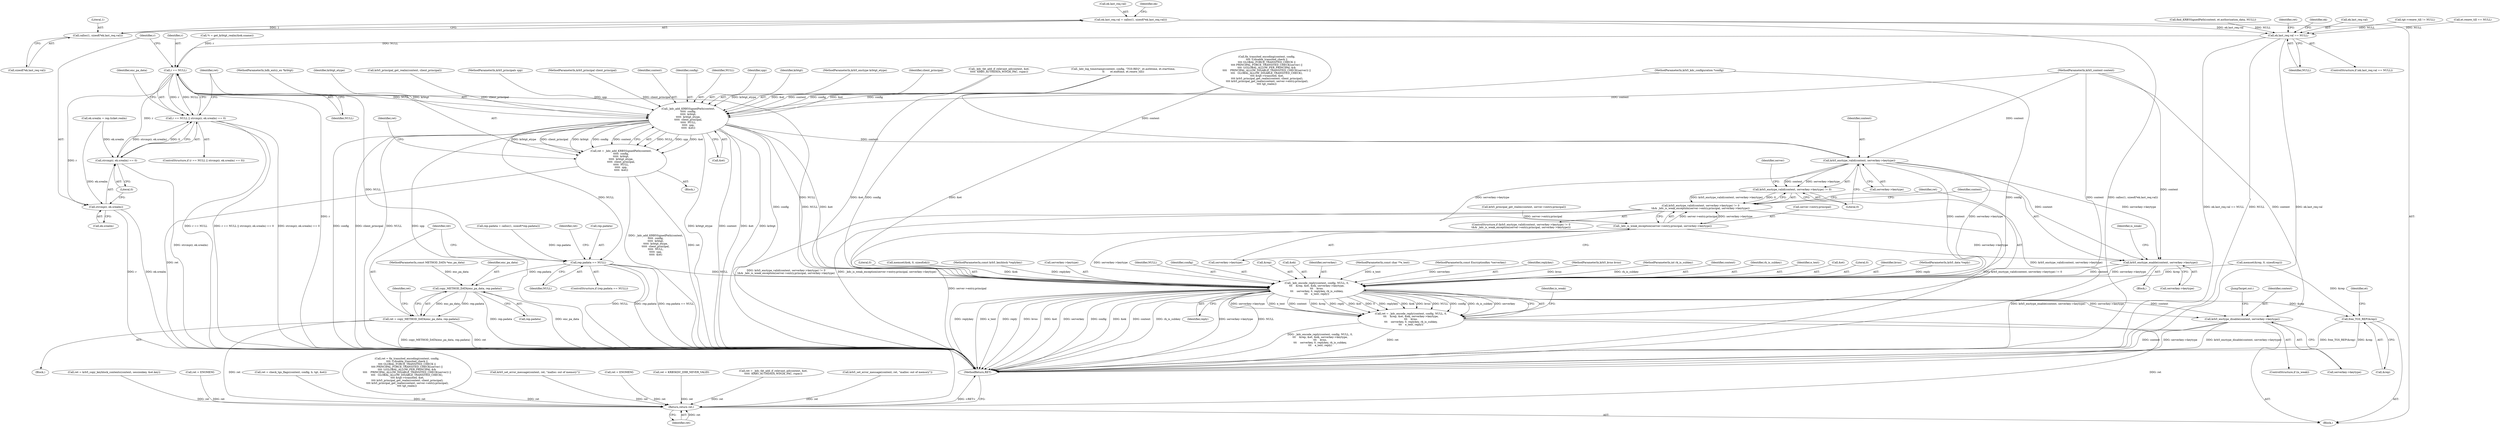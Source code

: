 digraph "0_heimdal_b1e699103f08d6a0ca46a122193c9da65f6cf837_1@API" {
"1000814" [label="(Call,ek.last_req.val = calloc(1, sizeof(*ek.last_req.val)))"];
"1000820" [label="(Call,calloc(1, sizeof(*ek.last_req.val)))"];
"1000830" [label="(Call,ek.last_req.val == NULL)"];
"1000936" [label="(Call,r == NULL)"];
"1000935" [label="(Call,r == NULL || strcmp(r, ek.srealm) == 0)"];
"1000939" [label="(Call,strcmp(r, ek.srealm) == 0)"];
"1000940" [label="(Call,strcmp(r, ek.srealm))"];
"1000949" [label="(Call,_kdc_add_KRB5SignedPath(context,\n\t\t\t\t\t  config,\n\t\t\t\t\t  krbtgt,\n\t\t\t\t\t  krbtgt_etype,\n\t\t\t\t\t  client_principal,\n\t\t\t\t\t  NULL,\n\t\t\t\t\t  spp,\n\t\t\t\t\t  &et))"];
"1000947" [label="(Call,ret = _kdc_add_KRB5SignedPath(context,\n\t\t\t\t\t  config,\n\t\t\t\t\t  krbtgt,\n\t\t\t\t\t  krbtgt_etype,\n\t\t\t\t\t  client_principal,\n\t\t\t\t\t  NULL,\n\t\t\t\t\t  spp,\n\t\t\t\t\t  &et))"];
"1001120" [label="(Return,return ret;)"];
"1000979" [label="(Call,rep.padata == NULL)"];
"1000991" [label="(Call,copy_METHOD_DATA(enc_pa_data, rep.padata))"];
"1000989" [label="(Call,ret = copy_METHOD_DATA(enc_pa_data, rep.padata))"];
"1001028" [label="(Call,_kdc_encode_reply(context, config, NULL, 0,\n\t\t\t    &rep, &et, &ek, serverkey->keytype,\n\t\t\t    kvno,\n\t\t\t    serverkey, 0, replykey, rk_is_subkey,\n\t\t\t    e_text, reply))"];
"1001026" [label="(Call,ret = _kdc_encode_reply(context, config, NULL, 0,\n\t\t\t    &rep, &et, &ek, serverkey->keytype,\n\t\t\t    kvno,\n\t\t\t    serverkey, 0, replykey, rk_is_subkey,\n\t\t\t    e_text, reply))"];
"1001051" [label="(Call,krb5_enctype_disable(context, serverkey->keytype))"];
"1001057" [label="(Call,free_TGS_REP(&rep))"];
"1001002" [label="(Call,krb5_enctype_valid(context, serverkey->keytype))"];
"1001001" [label="(Call,krb5_enctype_valid(context, serverkey->keytype) != 0)"];
"1001000" [label="(Call,krb5_enctype_valid(context, serverkey->keytype) != 0\n\t&& _kdc_is_weak_exception(server->entry.principal, serverkey->keytype))"];
"1001008" [label="(Call,_kdc_is_weak_exception(server->entry.principal, serverkey->keytype))"];
"1001018" [label="(Call,krb5_enctype_enable(context, serverkey->keytype))"];
"1000781" [label="(Call,ret = krb5_copy_keyblock_contents(context, sessionkey, &et.key))"];
"1000964" [label="(Identifier,enc_pa_data)"];
"1000953" [label="(Identifier,krbtgt_etype)"];
"1000132" [label="(MethodParameterIn,const METHOD_DATA *enc_pa_data)"];
"1000130" [label="(MethodParameterIn,krb5_principals spp)"];
"1001044" [label="(Literal,0)"];
"1000162" [label="(Call,memset(&ek, 0, sizeof(ek)))"];
"1000945" [label="(Literal,0)"];
"1000116" [label="(MethodParameterIn,const krb5_keyblock *replykey)"];
"1000838" [label="(Call,ret = ENOMEM)"];
"1001039" [label="(Call,serverkey->keytype)"];
"1000150" [label="(Call,memset(&rep, 0, sizeof(rep)))"];
"1000212" [label="(Call,ret = check_tgs_flags(context, config, b, tgt, &et))"];
"1001050" [label="(Identifier,is_weak)"];
"1000966" [label="(Block,)"];
"1000942" [label="(Call,ek.srealm)"];
"1001007" [label="(Literal,0)"];
"1001048" [label="(Identifier,reply)"];
"1000226" [label="(Call,fix_transited_encoding(context, config,\n\t\t\t\t !f.disable_transited_check ||\n\t\t\t\t GLOBAL_FORCE_TRANSITED_CHECK ||\n\t\t\t\t PRINCIPAL_FORCE_TRANSITED_CHECK(server) ||\n\t\t\t\t !((GLOBAL_ALLOW_PER_PRINCIPAL &&\n\t\t\t\t    PRINCIPAL_ALLOW_DISABLE_TRANSITED_CHECK(server)) ||\n\t\t\t\t   GLOBAL_ALLOW_DISABLE_TRANSITED_CHECK),\n \t\t\t\t &tgt->transited, &et,\n \t\t\t\t krb5_principal_get_realm(context, client_principal),\n \t\t\t\t krb5_principal_get_realm(context, server->entry.principal),\n\t\t\t\t tgt_realm))"];
"1001026" [label="(Call,ret = _kdc_encode_reply(context, config, NULL, 0,\n\t\t\t    &rep, &et, &ek, serverkey->keytype,\n\t\t\t    kvno,\n\t\t\t    serverkey, 0, replykey, rk_is_subkey,\n\t\t\t    e_text, reply))"];
"1000224" [label="(Call,ret = fix_transited_encoding(context, config,\n\t\t\t\t !f.disable_transited_check ||\n\t\t\t\t GLOBAL_FORCE_TRANSITED_CHECK ||\n\t\t\t\t PRINCIPAL_FORCE_TRANSITED_CHECK(server) ||\n\t\t\t\t !((GLOBAL_ALLOW_PER_PRINCIPAL &&\n\t\t\t\t    PRINCIPAL_ALLOW_DISABLE_TRANSITED_CHECK(server)) ||\n\t\t\t\t   GLOBAL_ALLOW_DISABLE_TRANSITED_CHECK),\n \t\t\t\t &tgt->transited, &et,\n \t\t\t\t krb5_principal_get_realm(context, client_principal),\n \t\t\t\t krb5_principal_get_realm(context, server->entry.principal),\n\t\t\t\t tgt_realm))"];
"1000999" [label="(ControlStructure,if (krb5_enctype_valid(context, serverkey->keytype) != 0\n\t&& _kdc_is_weak_exception(server->entry.principal, serverkey->keytype)))"];
"1000955" [label="(Identifier,NULL)"];
"1001003" [label="(Identifier,context)"];
"1001004" [label="(Call,serverkey->keytype)"];
"1001049" [label="(ControlStructure,if (is_weak))"];
"1001031" [label="(Identifier,NULL)"];
"1000997" [label="(Identifier,ret)"];
"1000956" [label="(Identifier,spp)"];
"1000836" [label="(Identifier,NULL)"];
"1001051" [label="(Call,krb5_enctype_disable(context, serverkey->keytype))"];
"1001030" [label="(Identifier,config)"];
"1001033" [label="(Call,&rep)"];
"1001001" [label="(Call,krb5_enctype_valid(context, serverkey->keytype) != 0)"];
"1001058" [label="(Call,&rep)"];
"1000952" [label="(Identifier,krbtgt)"];
"1000909" [label="(Call,_kdc_log_timestamp(context, config, \"TGS-REQ\", et.authtime, et.starttime,\n\t\t       et.endtime, et.renew_till))"];
"1001019" [label="(Identifier,context)"];
"1000126" [label="(MethodParameterIn,krb5_principal client_principal)"];
"1000950" [label="(Identifier,context)"];
"1000845" [label="(Identifier,ek)"];
"1000941" [label="(Identifier,r)"];
"1000814" [label="(Call,ek.last_req.val = calloc(1, sizeof(*ek.last_req.val)))"];
"1000939" [label="(Call,strcmp(r, ek.srealm) == 0)"];
"1000718" [label="(Call,krb5_set_error_message(context, ret, \"malloc: out of memory\"))"];
"1000983" [label="(Identifier,NULL)"];
"1001037" [label="(Call,&ek)"];
"1001063" [label="(Identifier,et)"];
"1000936" [label="(Call,r == NULL)"];
"1000111" [label="(MethodParameterIn,krb5_context context)"];
"1001043" [label="(Identifier,serverkey)"];
"1000985" [label="(Call,ret = ENOMEM)"];
"1001009" [label="(Call,server->entry.principal)"];
"1000133" [label="(MethodParameterIn,const char **e_text)"];
"1001053" [label="(Call,serverkey->keytype)"];
"1001027" [label="(Identifier,ret)"];
"1000978" [label="(ControlStructure,if (rep.padata == NULL))"];
"1000948" [label="(Identifier,ret)"];
"1000822" [label="(Call,sizeof(*ek.last_req.val))"];
"1000934" [label="(ControlStructure,if (r == NULL || strcmp(r, ek.srealm) == 0))"];
"1000831" [label="(Call,ek.last_req.val)"];
"1000951" [label="(Identifier,config)"];
"1000989" [label="(Call,ret = copy_METHOD_DATA(enc_pa_data, rep.padata))"];
"1000555" [label="(Call,ret = KRB5KDC_ERR_NEVER_VALID)"];
"1001052" [label="(Identifier,context)"];
"1000938" [label="(Identifier,NULL)"];
"1001002" [label="(Call,krb5_enctype_valid(context, serverkey->keytype))"];
"1000992" [label="(Identifier,enc_pa_data)"];
"1000815" [label="(Call,ek.last_req.val)"];
"1000820" [label="(Call,calloc(1, sizeof(*ek.last_req.val)))"];
"1001120" [label="(Return,return ret;)"];
"1000640" [label="(Call,ret = _kdc_tkt_add_if_relevant_ad(context, &et,\n\t\t\t\t\t  KRB5_AUTHDATA_WIN2K_PAC, rspac))"];
"1000937" [label="(Identifier,r)"];
"1000829" [label="(ControlStructure,if (ek.last_req.val == NULL))"];
"1000112" [label="(MethodParameterIn,krb5_kdc_configuration *config)"];
"1001017" [label="(Block,)"];
"1000980" [label="(Call,rep.padata)"];
"1000935" [label="(Call,r == NULL || strcmp(r, ek.srealm) == 0)"];
"1000946" [label="(Block,)"];
"1000686" [label="(Call,krb5_set_error_message(context, ret, \"malloc: out of memory\"))"];
"1000129" [label="(MethodParameterIn,krb5_enctype krbtgt_etype)"];
"1000135" [label="(Block,)"];
"1000118" [label="(MethodParameterIn,const EncryptionKey *serverkey)"];
"1000993" [label="(Call,rep.padata)"];
"1001028" [label="(Call,_kdc_encode_reply(context, config, NULL, 0,\n\t\t\t    &rep, &et, &ek, serverkey->keytype,\n\t\t\t    kvno,\n\t\t\t    serverkey, 0, replykey, rk_is_subkey,\n\t\t\t    e_text, reply))"];
"1000940" [label="(Call,strcmp(r, ek.srealm))"];
"1000954" [label="(Identifier,client_principal)"];
"1001045" [label="(Identifier,replykey)"];
"1000120" [label="(MethodParameterIn,krb5_kvno kvno)"];
"1000117" [label="(MethodParameterIn,int rk_is_subkey)"];
"1001121" [label="(Identifier,ret)"];
"1000957" [label="(Call,&et)"];
"1001029" [label="(Identifier,context)"];
"1001057" [label="(Call,free_TGS_REP(&rep))"];
"1000891" [label="(Call,ek.srealm = rep.ticket.realm)"];
"1000960" [label="(Identifier,ret)"];
"1000128" [label="(MethodParameterIn,hdb_entry_ex *krbtgt)"];
"1000947" [label="(Call,ret = _kdc_add_KRB5SignedPath(context,\n\t\t\t\t\t  config,\n\t\t\t\t\t  krbtgt,\n\t\t\t\t\t  krbtgt_etype,\n\t\t\t\t\t  client_principal,\n\t\t\t\t\t  NULL,\n\t\t\t\t\t  spp,\n\t\t\t\t\t  &et))"];
"1001046" [label="(Identifier,rk_is_subkey)"];
"1001056" [label="(JumpTarget,out:)"];
"1000833" [label="(Identifier,ek)"];
"1000967" [label="(Call,rep.padata = calloc(1, sizeof(*rep.padata)))"];
"1000990" [label="(Identifier,ret)"];
"1001020" [label="(Call,serverkey->keytype)"];
"1000830" [label="(Call,ek.last_req.val == NULL)"];
"1000255" [label="(Call,krb5_principal_get_realm(context, server->entry.principal))"];
"1001011" [label="(Identifier,server)"];
"1000399" [label="(Call,tgt->renew_till != NULL)"];
"1000979" [label="(Call,rep.padata == NULL)"];
"1001047" [label="(Identifier,e_text)"];
"1001014" [label="(Call,serverkey->keytype)"];
"1000991" [label="(Call,copy_METHOD_DATA(enc_pa_data, rep.padata))"];
"1000642" [label="(Call,_kdc_tkt_add_if_relevant_ad(context, &et,\n\t\t\t\t\t  KRB5_AUTHDATA_WIN2K_PAC, rspac))"];
"1001035" [label="(Call,&et)"];
"1000986" [label="(Identifier,ret)"];
"1000949" [label="(Call,_kdc_add_KRB5SignedPath(context,\n\t\t\t\t\t  config,\n\t\t\t\t\t  krbtgt,\n\t\t\t\t\t  krbtgt_etype,\n\t\t\t\t\t  client_principal,\n\t\t\t\t\t  NULL,\n\t\t\t\t\t  spp,\n\t\t\t\t\t  &et))"];
"1001122" [label="(MethodReturn,RET)"];
"1000927" [label="(Call,*r = get_krbtgt_realm(&ek.sname))"];
"1001000" [label="(Call,krb5_enctype_valid(context, serverkey->keytype) != 0\n\t&& _kdc_is_weak_exception(server->entry.principal, serverkey->keytype))"];
"1001008" [label="(Call,_kdc_is_weak_exception(server->entry.principal, serverkey->keytype))"];
"1000252" [label="(Call,krb5_principal_get_realm(context, client_principal))"];
"1001032" [label="(Literal,0)"];
"1001018" [label="(Call,krb5_enctype_enable(context, serverkey->keytype))"];
"1000821" [label="(Literal,1)"];
"1001042" [label="(Identifier,kvno)"];
"1000385" [label="(Call,et.renew_till == NULL)"];
"1001024" [label="(Identifier,is_weak)"];
"1000725" [label="(Call,find_KRB5SignedPath(context, et.authorization_data, NULL))"];
"1000839" [label="(Identifier,ret)"];
"1000134" [label="(MethodParameterIn,krb5_data *reply)"];
"1000814" -> "1000135"  [label="AST: "];
"1000814" -> "1000820"  [label="CFG: "];
"1000815" -> "1000814"  [label="AST: "];
"1000820" -> "1000814"  [label="AST: "];
"1000833" -> "1000814"  [label="CFG: "];
"1000814" -> "1001122"  [label="DDG: calloc(1, sizeof(*ek.last_req.val))"];
"1000820" -> "1000814"  [label="DDG: 1"];
"1000814" -> "1000830"  [label="DDG: ek.last_req.val"];
"1000820" -> "1000822"  [label="CFG: "];
"1000821" -> "1000820"  [label="AST: "];
"1000822" -> "1000820"  [label="AST: "];
"1000830" -> "1000829"  [label="AST: "];
"1000830" -> "1000836"  [label="CFG: "];
"1000831" -> "1000830"  [label="AST: "];
"1000836" -> "1000830"  [label="AST: "];
"1000839" -> "1000830"  [label="CFG: "];
"1000845" -> "1000830"  [label="CFG: "];
"1000830" -> "1001122"  [label="DDG: ek.last_req.val == NULL"];
"1000830" -> "1001122"  [label="DDG: NULL"];
"1000830" -> "1001122"  [label="DDG: ek.last_req.val"];
"1000385" -> "1000830"  [label="DDG: NULL"];
"1000399" -> "1000830"  [label="DDG: NULL"];
"1000725" -> "1000830"  [label="DDG: NULL"];
"1000830" -> "1000936"  [label="DDG: NULL"];
"1000936" -> "1000935"  [label="AST: "];
"1000936" -> "1000938"  [label="CFG: "];
"1000937" -> "1000936"  [label="AST: "];
"1000938" -> "1000936"  [label="AST: "];
"1000941" -> "1000936"  [label="CFG: "];
"1000935" -> "1000936"  [label="CFG: "];
"1000936" -> "1001122"  [label="DDG: r"];
"1000936" -> "1000935"  [label="DDG: r"];
"1000936" -> "1000935"  [label="DDG: NULL"];
"1000927" -> "1000936"  [label="DDG: r"];
"1000936" -> "1000939"  [label="DDG: r"];
"1000936" -> "1000940"  [label="DDG: r"];
"1000936" -> "1000949"  [label="DDG: NULL"];
"1000936" -> "1000979"  [label="DDG: NULL"];
"1000936" -> "1001028"  [label="DDG: NULL"];
"1000935" -> "1000934"  [label="AST: "];
"1000935" -> "1000939"  [label="CFG: "];
"1000939" -> "1000935"  [label="AST: "];
"1000948" -> "1000935"  [label="CFG: "];
"1000964" -> "1000935"  [label="CFG: "];
"1000935" -> "1001122"  [label="DDG: strcmp(r, ek.srealm) == 0"];
"1000935" -> "1001122"  [label="DDG: r == NULL"];
"1000935" -> "1001122"  [label="DDG: r == NULL || strcmp(r, ek.srealm) == 0"];
"1000939" -> "1000935"  [label="DDG: strcmp(r, ek.srealm)"];
"1000939" -> "1000935"  [label="DDG: 0"];
"1000939" -> "1000945"  [label="CFG: "];
"1000940" -> "1000939"  [label="AST: "];
"1000945" -> "1000939"  [label="AST: "];
"1000939" -> "1001122"  [label="DDG: strcmp(r, ek.srealm)"];
"1000891" -> "1000939"  [label="DDG: ek.srealm"];
"1000940" -> "1000942"  [label="CFG: "];
"1000941" -> "1000940"  [label="AST: "];
"1000942" -> "1000940"  [label="AST: "];
"1000945" -> "1000940"  [label="CFG: "];
"1000940" -> "1001122"  [label="DDG: ek.srealm"];
"1000940" -> "1001122"  [label="DDG: r"];
"1000891" -> "1000940"  [label="DDG: ek.srealm"];
"1000949" -> "1000947"  [label="AST: "];
"1000949" -> "1000957"  [label="CFG: "];
"1000950" -> "1000949"  [label="AST: "];
"1000951" -> "1000949"  [label="AST: "];
"1000952" -> "1000949"  [label="AST: "];
"1000953" -> "1000949"  [label="AST: "];
"1000954" -> "1000949"  [label="AST: "];
"1000955" -> "1000949"  [label="AST: "];
"1000956" -> "1000949"  [label="AST: "];
"1000957" -> "1000949"  [label="AST: "];
"1000947" -> "1000949"  [label="CFG: "];
"1000949" -> "1001122"  [label="DDG: krbtgt_etype"];
"1000949" -> "1001122"  [label="DDG: context"];
"1000949" -> "1001122"  [label="DDG: &et"];
"1000949" -> "1001122"  [label="DDG: krbtgt"];
"1000949" -> "1001122"  [label="DDG: config"];
"1000949" -> "1001122"  [label="DDG: client_principal"];
"1000949" -> "1001122"  [label="DDG: NULL"];
"1000949" -> "1001122"  [label="DDG: spp"];
"1000949" -> "1000947"  [label="DDG: NULL"];
"1000949" -> "1000947"  [label="DDG: spp"];
"1000949" -> "1000947"  [label="DDG: &et"];
"1000949" -> "1000947"  [label="DDG: krbtgt_etype"];
"1000949" -> "1000947"  [label="DDG: client_principal"];
"1000949" -> "1000947"  [label="DDG: krbtgt"];
"1000949" -> "1000947"  [label="DDG: config"];
"1000949" -> "1000947"  [label="DDG: context"];
"1000909" -> "1000949"  [label="DDG: context"];
"1000909" -> "1000949"  [label="DDG: config"];
"1000111" -> "1000949"  [label="DDG: context"];
"1000112" -> "1000949"  [label="DDG: config"];
"1000128" -> "1000949"  [label="DDG: krbtgt"];
"1000129" -> "1000949"  [label="DDG: krbtgt_etype"];
"1000252" -> "1000949"  [label="DDG: client_principal"];
"1000126" -> "1000949"  [label="DDG: client_principal"];
"1000130" -> "1000949"  [label="DDG: spp"];
"1000642" -> "1000949"  [label="DDG: &et"];
"1000226" -> "1000949"  [label="DDG: &et"];
"1000949" -> "1000979"  [label="DDG: NULL"];
"1000949" -> "1001002"  [label="DDG: context"];
"1000949" -> "1001028"  [label="DDG: config"];
"1000949" -> "1001028"  [label="DDG: NULL"];
"1000949" -> "1001028"  [label="DDG: &et"];
"1000947" -> "1000946"  [label="AST: "];
"1000948" -> "1000947"  [label="AST: "];
"1000960" -> "1000947"  [label="CFG: "];
"1000947" -> "1001122"  [label="DDG: ret"];
"1000947" -> "1001122"  [label="DDG: _kdc_add_KRB5SignedPath(context,\n\t\t\t\t\t  config,\n\t\t\t\t\t  krbtgt,\n\t\t\t\t\t  krbtgt_etype,\n\t\t\t\t\t  client_principal,\n\t\t\t\t\t  NULL,\n\t\t\t\t\t  spp,\n\t\t\t\t\t  &et)"];
"1000947" -> "1001120"  [label="DDG: ret"];
"1001120" -> "1000135"  [label="AST: "];
"1001120" -> "1001121"  [label="CFG: "];
"1001121" -> "1001120"  [label="AST: "];
"1001122" -> "1001120"  [label="CFG: "];
"1001120" -> "1001122"  [label="DDG: <RET>"];
"1001121" -> "1001120"  [label="DDG: ret"];
"1001026" -> "1001120"  [label="DDG: ret"];
"1000781" -> "1001120"  [label="DDG: ret"];
"1000989" -> "1001120"  [label="DDG: ret"];
"1000718" -> "1001120"  [label="DDG: ret"];
"1000838" -> "1001120"  [label="DDG: ret"];
"1000640" -> "1001120"  [label="DDG: ret"];
"1000224" -> "1001120"  [label="DDG: ret"];
"1000555" -> "1001120"  [label="DDG: ret"];
"1000686" -> "1001120"  [label="DDG: ret"];
"1000212" -> "1001120"  [label="DDG: ret"];
"1000985" -> "1001120"  [label="DDG: ret"];
"1000979" -> "1000978"  [label="AST: "];
"1000979" -> "1000983"  [label="CFG: "];
"1000980" -> "1000979"  [label="AST: "];
"1000983" -> "1000979"  [label="AST: "];
"1000986" -> "1000979"  [label="CFG: "];
"1000990" -> "1000979"  [label="CFG: "];
"1000979" -> "1001122"  [label="DDG: rep.padata == NULL"];
"1000979" -> "1001122"  [label="DDG: NULL"];
"1000979" -> "1001122"  [label="DDG: rep.padata"];
"1000967" -> "1000979"  [label="DDG: rep.padata"];
"1000979" -> "1000991"  [label="DDG: rep.padata"];
"1000979" -> "1001028"  [label="DDG: NULL"];
"1000991" -> "1000989"  [label="AST: "];
"1000991" -> "1000993"  [label="CFG: "];
"1000992" -> "1000991"  [label="AST: "];
"1000993" -> "1000991"  [label="AST: "];
"1000989" -> "1000991"  [label="CFG: "];
"1000991" -> "1001122"  [label="DDG: rep.padata"];
"1000991" -> "1001122"  [label="DDG: enc_pa_data"];
"1000991" -> "1000989"  [label="DDG: enc_pa_data"];
"1000991" -> "1000989"  [label="DDG: rep.padata"];
"1000132" -> "1000991"  [label="DDG: enc_pa_data"];
"1000989" -> "1000966"  [label="AST: "];
"1000990" -> "1000989"  [label="AST: "];
"1000997" -> "1000989"  [label="CFG: "];
"1000989" -> "1001122"  [label="DDG: copy_METHOD_DATA(enc_pa_data, rep.padata)"];
"1000989" -> "1001122"  [label="DDG: ret"];
"1001028" -> "1001026"  [label="AST: "];
"1001028" -> "1001048"  [label="CFG: "];
"1001029" -> "1001028"  [label="AST: "];
"1001030" -> "1001028"  [label="AST: "];
"1001031" -> "1001028"  [label="AST: "];
"1001032" -> "1001028"  [label="AST: "];
"1001033" -> "1001028"  [label="AST: "];
"1001035" -> "1001028"  [label="AST: "];
"1001037" -> "1001028"  [label="AST: "];
"1001039" -> "1001028"  [label="AST: "];
"1001042" -> "1001028"  [label="AST: "];
"1001043" -> "1001028"  [label="AST: "];
"1001044" -> "1001028"  [label="AST: "];
"1001045" -> "1001028"  [label="AST: "];
"1001046" -> "1001028"  [label="AST: "];
"1001047" -> "1001028"  [label="AST: "];
"1001048" -> "1001028"  [label="AST: "];
"1001026" -> "1001028"  [label="CFG: "];
"1001028" -> "1001122"  [label="DDG: replykey"];
"1001028" -> "1001122"  [label="DDG: e_text"];
"1001028" -> "1001122"  [label="DDG: reply"];
"1001028" -> "1001122"  [label="DDG: kvno"];
"1001028" -> "1001122"  [label="DDG: &et"];
"1001028" -> "1001122"  [label="DDG: serverkey"];
"1001028" -> "1001122"  [label="DDG: config"];
"1001028" -> "1001122"  [label="DDG: &ek"];
"1001028" -> "1001122"  [label="DDG: context"];
"1001028" -> "1001122"  [label="DDG: rk_is_subkey"];
"1001028" -> "1001122"  [label="DDG: serverkey->keytype"];
"1001028" -> "1001122"  [label="DDG: NULL"];
"1001028" -> "1001026"  [label="DDG: serverkey->keytype"];
"1001028" -> "1001026"  [label="DDG: e_text"];
"1001028" -> "1001026"  [label="DDG: context"];
"1001028" -> "1001026"  [label="DDG: &rep"];
"1001028" -> "1001026"  [label="DDG: reply"];
"1001028" -> "1001026"  [label="DDG: &et"];
"1001028" -> "1001026"  [label="DDG: 0"];
"1001028" -> "1001026"  [label="DDG: replykey"];
"1001028" -> "1001026"  [label="DDG: &ek"];
"1001028" -> "1001026"  [label="DDG: kvno"];
"1001028" -> "1001026"  [label="DDG: NULL"];
"1001028" -> "1001026"  [label="DDG: config"];
"1001028" -> "1001026"  [label="DDG: rk_is_subkey"];
"1001028" -> "1001026"  [label="DDG: serverkey"];
"1001002" -> "1001028"  [label="DDG: context"];
"1001002" -> "1001028"  [label="DDG: serverkey->keytype"];
"1001018" -> "1001028"  [label="DDG: context"];
"1001018" -> "1001028"  [label="DDG: serverkey->keytype"];
"1000111" -> "1001028"  [label="DDG: context"];
"1000909" -> "1001028"  [label="DDG: config"];
"1000112" -> "1001028"  [label="DDG: config"];
"1000150" -> "1001028"  [label="DDG: &rep"];
"1000642" -> "1001028"  [label="DDG: &et"];
"1000226" -> "1001028"  [label="DDG: &et"];
"1000162" -> "1001028"  [label="DDG: &ek"];
"1001008" -> "1001028"  [label="DDG: serverkey->keytype"];
"1000120" -> "1001028"  [label="DDG: kvno"];
"1000118" -> "1001028"  [label="DDG: serverkey"];
"1000116" -> "1001028"  [label="DDG: replykey"];
"1000117" -> "1001028"  [label="DDG: rk_is_subkey"];
"1000133" -> "1001028"  [label="DDG: e_text"];
"1000134" -> "1001028"  [label="DDG: reply"];
"1001028" -> "1001051"  [label="DDG: context"];
"1001028" -> "1001051"  [label="DDG: serverkey->keytype"];
"1001028" -> "1001057"  [label="DDG: &rep"];
"1001026" -> "1000135"  [label="AST: "];
"1001027" -> "1001026"  [label="AST: "];
"1001050" -> "1001026"  [label="CFG: "];
"1001026" -> "1001122"  [label="DDG: ret"];
"1001026" -> "1001122"  [label="DDG: _kdc_encode_reply(context, config, NULL, 0,\n\t\t\t    &rep, &et, &ek, serverkey->keytype,\n\t\t\t    kvno,\n\t\t\t    serverkey, 0, replykey, rk_is_subkey,\n\t\t\t    e_text, reply)"];
"1001051" -> "1001049"  [label="AST: "];
"1001051" -> "1001053"  [label="CFG: "];
"1001052" -> "1001051"  [label="AST: "];
"1001053" -> "1001051"  [label="AST: "];
"1001056" -> "1001051"  [label="CFG: "];
"1001051" -> "1001122"  [label="DDG: krb5_enctype_disable(context, serverkey->keytype)"];
"1001051" -> "1001122"  [label="DDG: context"];
"1001051" -> "1001122"  [label="DDG: serverkey->keytype"];
"1000111" -> "1001051"  [label="DDG: context"];
"1001057" -> "1000135"  [label="AST: "];
"1001057" -> "1001058"  [label="CFG: "];
"1001058" -> "1001057"  [label="AST: "];
"1001063" -> "1001057"  [label="CFG: "];
"1001057" -> "1001122"  [label="DDG: free_TGS_REP(&rep)"];
"1001057" -> "1001122"  [label="DDG: &rep"];
"1000150" -> "1001057"  [label="DDG: &rep"];
"1001002" -> "1001001"  [label="AST: "];
"1001002" -> "1001004"  [label="CFG: "];
"1001003" -> "1001002"  [label="AST: "];
"1001004" -> "1001002"  [label="AST: "];
"1001007" -> "1001002"  [label="CFG: "];
"1001002" -> "1001001"  [label="DDG: context"];
"1001002" -> "1001001"  [label="DDG: serverkey->keytype"];
"1000909" -> "1001002"  [label="DDG: context"];
"1000111" -> "1001002"  [label="DDG: context"];
"1001002" -> "1001008"  [label="DDG: serverkey->keytype"];
"1001002" -> "1001018"  [label="DDG: context"];
"1001002" -> "1001018"  [label="DDG: serverkey->keytype"];
"1001001" -> "1001000"  [label="AST: "];
"1001001" -> "1001007"  [label="CFG: "];
"1001007" -> "1001001"  [label="AST: "];
"1001011" -> "1001001"  [label="CFG: "];
"1001000" -> "1001001"  [label="CFG: "];
"1001001" -> "1001122"  [label="DDG: krb5_enctype_valid(context, serverkey->keytype)"];
"1001001" -> "1001000"  [label="DDG: krb5_enctype_valid(context, serverkey->keytype)"];
"1001001" -> "1001000"  [label="DDG: 0"];
"1001000" -> "1000999"  [label="AST: "];
"1001000" -> "1001008"  [label="CFG: "];
"1001008" -> "1001000"  [label="AST: "];
"1001019" -> "1001000"  [label="CFG: "];
"1001027" -> "1001000"  [label="CFG: "];
"1001000" -> "1001122"  [label="DDG: _kdc_is_weak_exception(server->entry.principal, serverkey->keytype)"];
"1001000" -> "1001122"  [label="DDG: krb5_enctype_valid(context, serverkey->keytype) != 0"];
"1001000" -> "1001122"  [label="DDG: krb5_enctype_valid(context, serverkey->keytype) != 0\n\t&& _kdc_is_weak_exception(server->entry.principal, serverkey->keytype)"];
"1001008" -> "1001000"  [label="DDG: server->entry.principal"];
"1001008" -> "1001000"  [label="DDG: serverkey->keytype"];
"1001008" -> "1001014"  [label="CFG: "];
"1001009" -> "1001008"  [label="AST: "];
"1001014" -> "1001008"  [label="AST: "];
"1001008" -> "1001122"  [label="DDG: server->entry.principal"];
"1000255" -> "1001008"  [label="DDG: server->entry.principal"];
"1001008" -> "1001018"  [label="DDG: serverkey->keytype"];
"1001018" -> "1001017"  [label="AST: "];
"1001018" -> "1001020"  [label="CFG: "];
"1001019" -> "1001018"  [label="AST: "];
"1001020" -> "1001018"  [label="AST: "];
"1001024" -> "1001018"  [label="CFG: "];
"1001018" -> "1001122"  [label="DDG: krb5_enctype_enable(context, serverkey->keytype)"];
"1000111" -> "1001018"  [label="DDG: context"];
}
